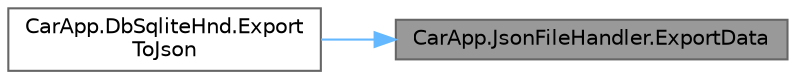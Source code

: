 digraph "CarApp.JsonFileHandler.ExportData"
{
 // LATEX_PDF_SIZE
  bgcolor="transparent";
  edge [fontname=Helvetica,fontsize=10,labelfontname=Helvetica,labelfontsize=10];
  node [fontname=Helvetica,fontsize=10,shape=box,height=0.2,width=0.4];
  rankdir="RL";
  Node1 [id="Node000001",label="CarApp.JsonFileHandler.ExportData",height=0.2,width=0.4,color="gray40", fillcolor="grey60", style="filled", fontcolor="black",tooltip="Exports the data to a JSON file."];
  Node1 -> Node2 [id="edge1_Node000001_Node000002",dir="back",color="steelblue1",style="solid",tooltip=" "];
  Node2 [id="Node000002",label="CarApp.DbSqliteHnd.Export\lToJson",height=0.2,width=0.4,color="grey40", fillcolor="white", style="filled",URL="$class_car_app_1_1_db_sqlite_hnd.html#a50b583ab662ba428647b5a9b1fafc922",tooltip="Exports the data from the database to a JSON file."];
}
